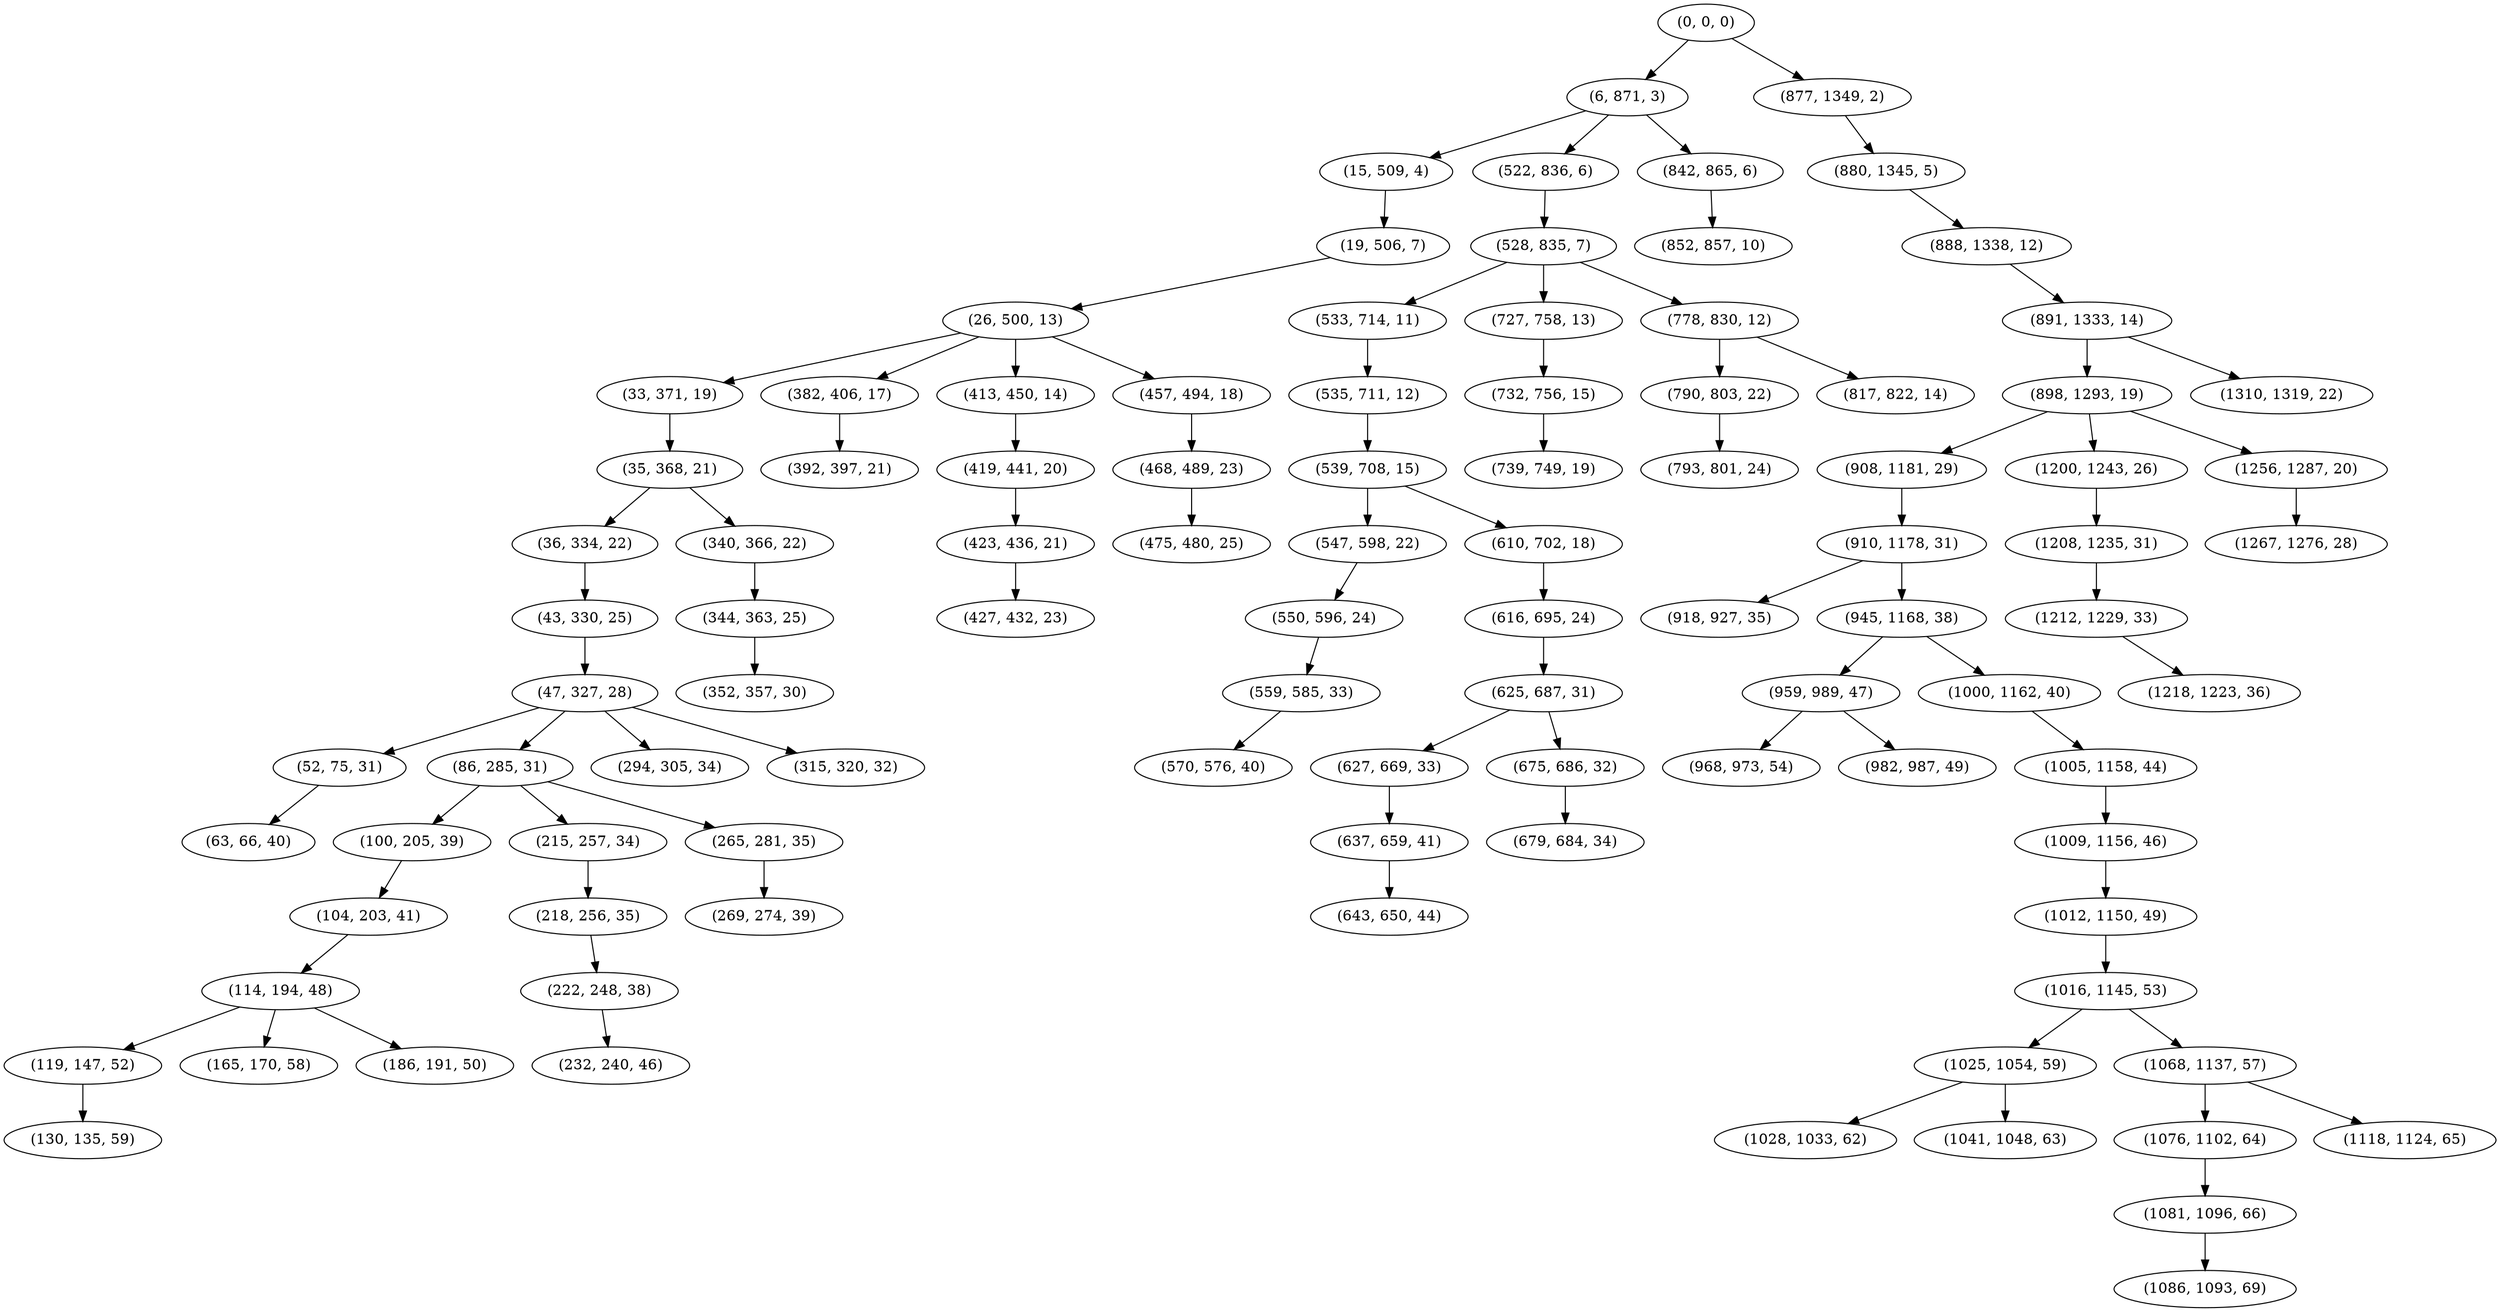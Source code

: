 digraph tree {
    "(0, 0, 0)";
    "(6, 871, 3)";
    "(15, 509, 4)";
    "(19, 506, 7)";
    "(26, 500, 13)";
    "(33, 371, 19)";
    "(35, 368, 21)";
    "(36, 334, 22)";
    "(43, 330, 25)";
    "(47, 327, 28)";
    "(52, 75, 31)";
    "(63, 66, 40)";
    "(86, 285, 31)";
    "(100, 205, 39)";
    "(104, 203, 41)";
    "(114, 194, 48)";
    "(119, 147, 52)";
    "(130, 135, 59)";
    "(165, 170, 58)";
    "(186, 191, 50)";
    "(215, 257, 34)";
    "(218, 256, 35)";
    "(222, 248, 38)";
    "(232, 240, 46)";
    "(265, 281, 35)";
    "(269, 274, 39)";
    "(294, 305, 34)";
    "(315, 320, 32)";
    "(340, 366, 22)";
    "(344, 363, 25)";
    "(352, 357, 30)";
    "(382, 406, 17)";
    "(392, 397, 21)";
    "(413, 450, 14)";
    "(419, 441, 20)";
    "(423, 436, 21)";
    "(427, 432, 23)";
    "(457, 494, 18)";
    "(468, 489, 23)";
    "(475, 480, 25)";
    "(522, 836, 6)";
    "(528, 835, 7)";
    "(533, 714, 11)";
    "(535, 711, 12)";
    "(539, 708, 15)";
    "(547, 598, 22)";
    "(550, 596, 24)";
    "(559, 585, 33)";
    "(570, 576, 40)";
    "(610, 702, 18)";
    "(616, 695, 24)";
    "(625, 687, 31)";
    "(627, 669, 33)";
    "(637, 659, 41)";
    "(643, 650, 44)";
    "(675, 686, 32)";
    "(679, 684, 34)";
    "(727, 758, 13)";
    "(732, 756, 15)";
    "(739, 749, 19)";
    "(778, 830, 12)";
    "(790, 803, 22)";
    "(793, 801, 24)";
    "(817, 822, 14)";
    "(842, 865, 6)";
    "(852, 857, 10)";
    "(877, 1349, 2)";
    "(880, 1345, 5)";
    "(888, 1338, 12)";
    "(891, 1333, 14)";
    "(898, 1293, 19)";
    "(908, 1181, 29)";
    "(910, 1178, 31)";
    "(918, 927, 35)";
    "(945, 1168, 38)";
    "(959, 989, 47)";
    "(968, 973, 54)";
    "(982, 987, 49)";
    "(1000, 1162, 40)";
    "(1005, 1158, 44)";
    "(1009, 1156, 46)";
    "(1012, 1150, 49)";
    "(1016, 1145, 53)";
    "(1025, 1054, 59)";
    "(1028, 1033, 62)";
    "(1041, 1048, 63)";
    "(1068, 1137, 57)";
    "(1076, 1102, 64)";
    "(1081, 1096, 66)";
    "(1086, 1093, 69)";
    "(1118, 1124, 65)";
    "(1200, 1243, 26)";
    "(1208, 1235, 31)";
    "(1212, 1229, 33)";
    "(1218, 1223, 36)";
    "(1256, 1287, 20)";
    "(1267, 1276, 28)";
    "(1310, 1319, 22)";
    "(0, 0, 0)" -> "(6, 871, 3)";
    "(0, 0, 0)" -> "(877, 1349, 2)";
    "(6, 871, 3)" -> "(15, 509, 4)";
    "(6, 871, 3)" -> "(522, 836, 6)";
    "(6, 871, 3)" -> "(842, 865, 6)";
    "(15, 509, 4)" -> "(19, 506, 7)";
    "(19, 506, 7)" -> "(26, 500, 13)";
    "(26, 500, 13)" -> "(33, 371, 19)";
    "(26, 500, 13)" -> "(382, 406, 17)";
    "(26, 500, 13)" -> "(413, 450, 14)";
    "(26, 500, 13)" -> "(457, 494, 18)";
    "(33, 371, 19)" -> "(35, 368, 21)";
    "(35, 368, 21)" -> "(36, 334, 22)";
    "(35, 368, 21)" -> "(340, 366, 22)";
    "(36, 334, 22)" -> "(43, 330, 25)";
    "(43, 330, 25)" -> "(47, 327, 28)";
    "(47, 327, 28)" -> "(52, 75, 31)";
    "(47, 327, 28)" -> "(86, 285, 31)";
    "(47, 327, 28)" -> "(294, 305, 34)";
    "(47, 327, 28)" -> "(315, 320, 32)";
    "(52, 75, 31)" -> "(63, 66, 40)";
    "(86, 285, 31)" -> "(100, 205, 39)";
    "(86, 285, 31)" -> "(215, 257, 34)";
    "(86, 285, 31)" -> "(265, 281, 35)";
    "(100, 205, 39)" -> "(104, 203, 41)";
    "(104, 203, 41)" -> "(114, 194, 48)";
    "(114, 194, 48)" -> "(119, 147, 52)";
    "(114, 194, 48)" -> "(165, 170, 58)";
    "(114, 194, 48)" -> "(186, 191, 50)";
    "(119, 147, 52)" -> "(130, 135, 59)";
    "(215, 257, 34)" -> "(218, 256, 35)";
    "(218, 256, 35)" -> "(222, 248, 38)";
    "(222, 248, 38)" -> "(232, 240, 46)";
    "(265, 281, 35)" -> "(269, 274, 39)";
    "(340, 366, 22)" -> "(344, 363, 25)";
    "(344, 363, 25)" -> "(352, 357, 30)";
    "(382, 406, 17)" -> "(392, 397, 21)";
    "(413, 450, 14)" -> "(419, 441, 20)";
    "(419, 441, 20)" -> "(423, 436, 21)";
    "(423, 436, 21)" -> "(427, 432, 23)";
    "(457, 494, 18)" -> "(468, 489, 23)";
    "(468, 489, 23)" -> "(475, 480, 25)";
    "(522, 836, 6)" -> "(528, 835, 7)";
    "(528, 835, 7)" -> "(533, 714, 11)";
    "(528, 835, 7)" -> "(727, 758, 13)";
    "(528, 835, 7)" -> "(778, 830, 12)";
    "(533, 714, 11)" -> "(535, 711, 12)";
    "(535, 711, 12)" -> "(539, 708, 15)";
    "(539, 708, 15)" -> "(547, 598, 22)";
    "(539, 708, 15)" -> "(610, 702, 18)";
    "(547, 598, 22)" -> "(550, 596, 24)";
    "(550, 596, 24)" -> "(559, 585, 33)";
    "(559, 585, 33)" -> "(570, 576, 40)";
    "(610, 702, 18)" -> "(616, 695, 24)";
    "(616, 695, 24)" -> "(625, 687, 31)";
    "(625, 687, 31)" -> "(627, 669, 33)";
    "(625, 687, 31)" -> "(675, 686, 32)";
    "(627, 669, 33)" -> "(637, 659, 41)";
    "(637, 659, 41)" -> "(643, 650, 44)";
    "(675, 686, 32)" -> "(679, 684, 34)";
    "(727, 758, 13)" -> "(732, 756, 15)";
    "(732, 756, 15)" -> "(739, 749, 19)";
    "(778, 830, 12)" -> "(790, 803, 22)";
    "(778, 830, 12)" -> "(817, 822, 14)";
    "(790, 803, 22)" -> "(793, 801, 24)";
    "(842, 865, 6)" -> "(852, 857, 10)";
    "(877, 1349, 2)" -> "(880, 1345, 5)";
    "(880, 1345, 5)" -> "(888, 1338, 12)";
    "(888, 1338, 12)" -> "(891, 1333, 14)";
    "(891, 1333, 14)" -> "(898, 1293, 19)";
    "(891, 1333, 14)" -> "(1310, 1319, 22)";
    "(898, 1293, 19)" -> "(908, 1181, 29)";
    "(898, 1293, 19)" -> "(1200, 1243, 26)";
    "(898, 1293, 19)" -> "(1256, 1287, 20)";
    "(908, 1181, 29)" -> "(910, 1178, 31)";
    "(910, 1178, 31)" -> "(918, 927, 35)";
    "(910, 1178, 31)" -> "(945, 1168, 38)";
    "(945, 1168, 38)" -> "(959, 989, 47)";
    "(945, 1168, 38)" -> "(1000, 1162, 40)";
    "(959, 989, 47)" -> "(968, 973, 54)";
    "(959, 989, 47)" -> "(982, 987, 49)";
    "(1000, 1162, 40)" -> "(1005, 1158, 44)";
    "(1005, 1158, 44)" -> "(1009, 1156, 46)";
    "(1009, 1156, 46)" -> "(1012, 1150, 49)";
    "(1012, 1150, 49)" -> "(1016, 1145, 53)";
    "(1016, 1145, 53)" -> "(1025, 1054, 59)";
    "(1016, 1145, 53)" -> "(1068, 1137, 57)";
    "(1025, 1054, 59)" -> "(1028, 1033, 62)";
    "(1025, 1054, 59)" -> "(1041, 1048, 63)";
    "(1068, 1137, 57)" -> "(1076, 1102, 64)";
    "(1068, 1137, 57)" -> "(1118, 1124, 65)";
    "(1076, 1102, 64)" -> "(1081, 1096, 66)";
    "(1081, 1096, 66)" -> "(1086, 1093, 69)";
    "(1200, 1243, 26)" -> "(1208, 1235, 31)";
    "(1208, 1235, 31)" -> "(1212, 1229, 33)";
    "(1212, 1229, 33)" -> "(1218, 1223, 36)";
    "(1256, 1287, 20)" -> "(1267, 1276, 28)";
}
